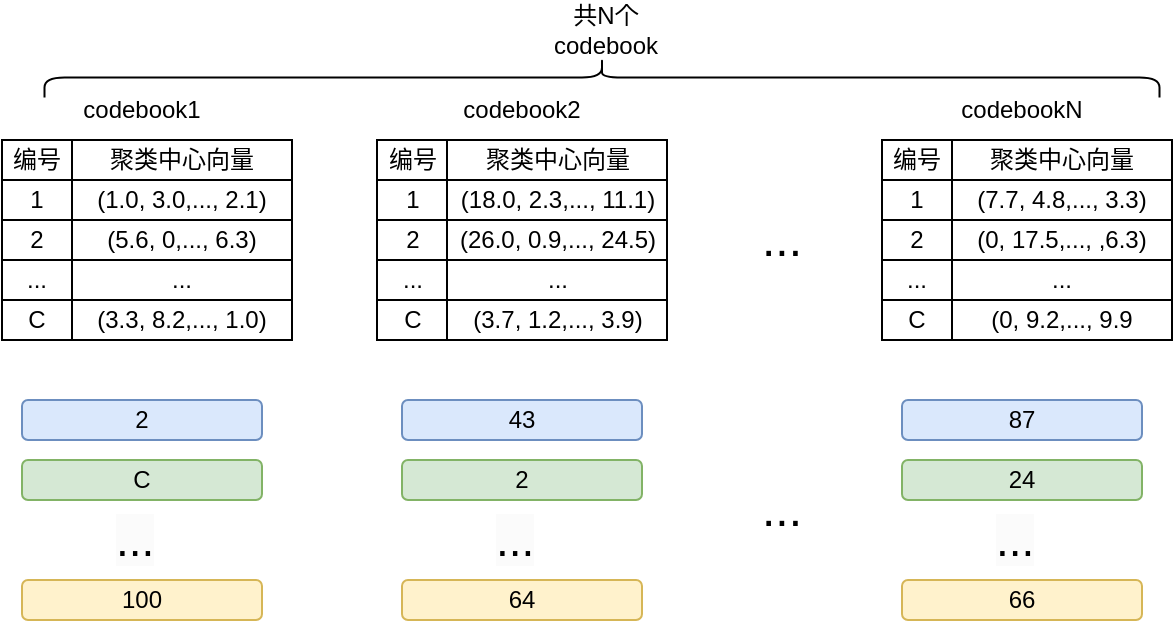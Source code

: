 <mxfile version="21.6.6" type="github">
  <diagram name="第 1 页" id="SKicSSFwOlTWrreZmX5g">
    <mxGraphModel dx="1050" dy="549" grid="1" gridSize="10" guides="1" tooltips="1" connect="1" arrows="1" fold="1" page="1" pageScale="1" pageWidth="827" pageHeight="1169" math="0" shadow="0">
      <root>
        <mxCell id="0" />
        <mxCell id="1" parent="0" />
        <mxCell id="8dvATs8xLb3km3vGGGbq-1" value="1" style="rounded=0;whiteSpace=wrap;html=1;" vertex="1" parent="1">
          <mxGeometry x="90" y="230" width="35" height="20" as="geometry" />
        </mxCell>
        <mxCell id="8dvATs8xLb3km3vGGGbq-2" value="(1.0, 3.0,..., 2.1)" style="rounded=0;whiteSpace=wrap;html=1;" vertex="1" parent="1">
          <mxGeometry x="125" y="230" width="110" height="20" as="geometry" />
        </mxCell>
        <mxCell id="8dvATs8xLb3km3vGGGbq-3" value="编号" style="rounded=0;whiteSpace=wrap;html=1;" vertex="1" parent="1">
          <mxGeometry x="90" y="210" width="35" height="20" as="geometry" />
        </mxCell>
        <mxCell id="8dvATs8xLb3km3vGGGbq-4" value="聚类中心向量" style="rounded=0;whiteSpace=wrap;html=1;" vertex="1" parent="1">
          <mxGeometry x="125" y="210" width="110" height="20" as="geometry" />
        </mxCell>
        <mxCell id="8dvATs8xLb3km3vGGGbq-5" value="2" style="rounded=0;whiteSpace=wrap;html=1;" vertex="1" parent="1">
          <mxGeometry x="90" y="250" width="35" height="20" as="geometry" />
        </mxCell>
        <mxCell id="8dvATs8xLb3km3vGGGbq-6" value="(5.6, 0,..., 6.3)" style="rounded=0;whiteSpace=wrap;html=1;" vertex="1" parent="1">
          <mxGeometry x="125" y="250" width="110" height="20" as="geometry" />
        </mxCell>
        <mxCell id="8dvATs8xLb3km3vGGGbq-7" value="..." style="rounded=0;whiteSpace=wrap;html=1;" vertex="1" parent="1">
          <mxGeometry x="90" y="270" width="35" height="20" as="geometry" />
        </mxCell>
        <mxCell id="8dvATs8xLb3km3vGGGbq-8" value="..." style="rounded=0;whiteSpace=wrap;html=1;" vertex="1" parent="1">
          <mxGeometry x="125" y="270" width="110" height="20" as="geometry" />
        </mxCell>
        <mxCell id="8dvATs8xLb3km3vGGGbq-9" value="C" style="rounded=0;whiteSpace=wrap;html=1;" vertex="1" parent="1">
          <mxGeometry x="90" y="290" width="35" height="20" as="geometry" />
        </mxCell>
        <mxCell id="8dvATs8xLb3km3vGGGbq-10" value="(3.3, 8.2,..., 1.0)" style="rounded=0;whiteSpace=wrap;html=1;" vertex="1" parent="1">
          <mxGeometry x="125" y="290" width="110" height="20" as="geometry" />
        </mxCell>
        <mxCell id="8dvATs8xLb3km3vGGGbq-11" value="codebook1" style="text;strokeColor=none;align=center;fillColor=none;html=1;verticalAlign=middle;whiteSpace=wrap;rounded=0;" vertex="1" parent="1">
          <mxGeometry x="130" y="180" width="60" height="30" as="geometry" />
        </mxCell>
        <mxCell id="8dvATs8xLb3km3vGGGbq-12" value="1" style="rounded=0;whiteSpace=wrap;html=1;" vertex="1" parent="1">
          <mxGeometry x="277.5" y="230" width="35" height="20" as="geometry" />
        </mxCell>
        <mxCell id="8dvATs8xLb3km3vGGGbq-13" value="(18.0, 2.3,..., 11.1)" style="rounded=0;whiteSpace=wrap;html=1;" vertex="1" parent="1">
          <mxGeometry x="312.5" y="230" width="110" height="20" as="geometry" />
        </mxCell>
        <mxCell id="8dvATs8xLb3km3vGGGbq-14" value="编号" style="rounded=0;whiteSpace=wrap;html=1;" vertex="1" parent="1">
          <mxGeometry x="277.5" y="210" width="35" height="20" as="geometry" />
        </mxCell>
        <mxCell id="8dvATs8xLb3km3vGGGbq-15" value="聚类中心向量" style="rounded=0;whiteSpace=wrap;html=1;" vertex="1" parent="1">
          <mxGeometry x="312.5" y="210" width="110" height="20" as="geometry" />
        </mxCell>
        <mxCell id="8dvATs8xLb3km3vGGGbq-16" value="2" style="rounded=0;whiteSpace=wrap;html=1;" vertex="1" parent="1">
          <mxGeometry x="277.5" y="250" width="35" height="20" as="geometry" />
        </mxCell>
        <mxCell id="8dvATs8xLb3km3vGGGbq-17" value="(26.0, 0.9,..., 24.5)" style="rounded=0;whiteSpace=wrap;html=1;" vertex="1" parent="1">
          <mxGeometry x="312.5" y="250" width="110" height="20" as="geometry" />
        </mxCell>
        <mxCell id="8dvATs8xLb3km3vGGGbq-18" value="..." style="rounded=0;whiteSpace=wrap;html=1;" vertex="1" parent="1">
          <mxGeometry x="277.5" y="270" width="35" height="20" as="geometry" />
        </mxCell>
        <mxCell id="8dvATs8xLb3km3vGGGbq-19" value="..." style="rounded=0;whiteSpace=wrap;html=1;" vertex="1" parent="1">
          <mxGeometry x="312.5" y="270" width="110" height="20" as="geometry" />
        </mxCell>
        <mxCell id="8dvATs8xLb3km3vGGGbq-20" value="C" style="rounded=0;whiteSpace=wrap;html=1;" vertex="1" parent="1">
          <mxGeometry x="277.5" y="290" width="35" height="20" as="geometry" />
        </mxCell>
        <mxCell id="8dvATs8xLb3km3vGGGbq-21" value="(3.7, 1.2,..., 3.9)" style="rounded=0;whiteSpace=wrap;html=1;" vertex="1" parent="1">
          <mxGeometry x="312.5" y="290" width="110" height="20" as="geometry" />
        </mxCell>
        <mxCell id="8dvATs8xLb3km3vGGGbq-22" value="codebook2" style="text;strokeColor=none;align=center;fillColor=none;html=1;verticalAlign=middle;whiteSpace=wrap;rounded=0;" vertex="1" parent="1">
          <mxGeometry x="320" y="180" width="60" height="30" as="geometry" />
        </mxCell>
        <mxCell id="8dvATs8xLb3km3vGGGbq-23" value="1" style="rounded=0;whiteSpace=wrap;html=1;" vertex="1" parent="1">
          <mxGeometry x="530" y="230" width="35" height="20" as="geometry" />
        </mxCell>
        <mxCell id="8dvATs8xLb3km3vGGGbq-24" value="(7.7, 4.8,..., 3.3)" style="rounded=0;whiteSpace=wrap;html=1;" vertex="1" parent="1">
          <mxGeometry x="565" y="230" width="110" height="20" as="geometry" />
        </mxCell>
        <mxCell id="8dvATs8xLb3km3vGGGbq-25" value="编号" style="rounded=0;whiteSpace=wrap;html=1;" vertex="1" parent="1">
          <mxGeometry x="530" y="210" width="35" height="20" as="geometry" />
        </mxCell>
        <mxCell id="8dvATs8xLb3km3vGGGbq-26" value="聚类中心向量" style="rounded=0;whiteSpace=wrap;html=1;" vertex="1" parent="1">
          <mxGeometry x="565" y="210" width="110" height="20" as="geometry" />
        </mxCell>
        <mxCell id="8dvATs8xLb3km3vGGGbq-27" value="2" style="rounded=0;whiteSpace=wrap;html=1;" vertex="1" parent="1">
          <mxGeometry x="530" y="250" width="35" height="20" as="geometry" />
        </mxCell>
        <mxCell id="8dvATs8xLb3km3vGGGbq-28" value="(0, 17.5,..., ,6.3)" style="rounded=0;whiteSpace=wrap;html=1;" vertex="1" parent="1">
          <mxGeometry x="565" y="250" width="110" height="20" as="geometry" />
        </mxCell>
        <mxCell id="8dvATs8xLb3km3vGGGbq-29" value="..." style="rounded=0;whiteSpace=wrap;html=1;" vertex="1" parent="1">
          <mxGeometry x="530" y="270" width="35" height="20" as="geometry" />
        </mxCell>
        <mxCell id="8dvATs8xLb3km3vGGGbq-30" value="..." style="rounded=0;whiteSpace=wrap;html=1;" vertex="1" parent="1">
          <mxGeometry x="565" y="270" width="110" height="20" as="geometry" />
        </mxCell>
        <mxCell id="8dvATs8xLb3km3vGGGbq-31" value="C" style="rounded=0;whiteSpace=wrap;html=1;" vertex="1" parent="1">
          <mxGeometry x="530" y="290" width="35" height="20" as="geometry" />
        </mxCell>
        <mxCell id="8dvATs8xLb3km3vGGGbq-32" value="(0, 9.2,..., 9.9" style="rounded=0;whiteSpace=wrap;html=1;" vertex="1" parent="1">
          <mxGeometry x="565" y="290" width="110" height="20" as="geometry" />
        </mxCell>
        <mxCell id="8dvATs8xLb3km3vGGGbq-33" value="codebookN" style="text;strokeColor=none;align=center;fillColor=none;html=1;verticalAlign=middle;whiteSpace=wrap;rounded=0;" vertex="1" parent="1">
          <mxGeometry x="570" y="180" width="60" height="30" as="geometry" />
        </mxCell>
        <mxCell id="8dvATs8xLb3km3vGGGbq-34" value="&lt;font style=&quot;font-size: 24px;&quot;&gt;...&lt;/font&gt;" style="text;strokeColor=none;align=center;fillColor=none;html=1;verticalAlign=middle;whiteSpace=wrap;rounded=0;" vertex="1" parent="1">
          <mxGeometry x="450" y="245" width="60" height="30" as="geometry" />
        </mxCell>
        <mxCell id="8dvATs8xLb3km3vGGGbq-35" value="2" style="rounded=1;whiteSpace=wrap;html=1;fillColor=#dae8fc;strokeColor=#6c8ebf;" vertex="1" parent="1">
          <mxGeometry x="100" y="340" width="120" height="20" as="geometry" />
        </mxCell>
        <mxCell id="8dvATs8xLb3km3vGGGbq-36" value="C" style="rounded=1;whiteSpace=wrap;html=1;fillColor=#d5e8d4;strokeColor=#82b366;" vertex="1" parent="1">
          <mxGeometry x="100" y="370" width="120" height="20" as="geometry" />
        </mxCell>
        <mxCell id="8dvATs8xLb3km3vGGGbq-37" value="100" style="rounded=1;whiteSpace=wrap;html=1;fillColor=#fff2cc;strokeColor=#d6b656;" vertex="1" parent="1">
          <mxGeometry x="100" y="430" width="120" height="20" as="geometry" />
        </mxCell>
        <mxCell id="8dvATs8xLb3km3vGGGbq-38" value="&lt;span style=&quot;color: rgb(0, 0, 0); font-family: Helvetica; font-size: 23px; font-style: normal; font-variant-ligatures: normal; font-variant-caps: normal; font-weight: 400; letter-spacing: normal; orphans: 2; text-align: center; text-indent: 0px; text-transform: none; widows: 2; word-spacing: 0px; -webkit-text-stroke-width: 0px; background-color: rgb(251, 251, 251); text-decoration-thickness: initial; text-decoration-style: initial; text-decoration-color: initial; float: none; display: inline !important;&quot;&gt;...&lt;/span&gt;" style="text;whiteSpace=wrap;html=1;" vertex="1" parent="1">
          <mxGeometry x="145" y="390" width="30" height="20" as="geometry" />
        </mxCell>
        <mxCell id="8dvATs8xLb3km3vGGGbq-39" value="43" style="rounded=1;whiteSpace=wrap;html=1;fillColor=#dae8fc;strokeColor=#6c8ebf;" vertex="1" parent="1">
          <mxGeometry x="290" y="340" width="120" height="20" as="geometry" />
        </mxCell>
        <mxCell id="8dvATs8xLb3km3vGGGbq-40" value="2" style="rounded=1;whiteSpace=wrap;html=1;fillColor=#d5e8d4;strokeColor=#82b366;" vertex="1" parent="1">
          <mxGeometry x="290" y="370" width="120" height="20" as="geometry" />
        </mxCell>
        <mxCell id="8dvATs8xLb3km3vGGGbq-41" value="64" style="rounded=1;whiteSpace=wrap;html=1;fillColor=#fff2cc;strokeColor=#d6b656;" vertex="1" parent="1">
          <mxGeometry x="290" y="430" width="120" height="20" as="geometry" />
        </mxCell>
        <mxCell id="8dvATs8xLb3km3vGGGbq-42" value="&lt;span style=&quot;color: rgb(0, 0, 0); font-family: Helvetica; font-size: 23px; font-style: normal; font-variant-ligatures: normal; font-variant-caps: normal; font-weight: 400; letter-spacing: normal; orphans: 2; text-align: center; text-indent: 0px; text-transform: none; widows: 2; word-spacing: 0px; -webkit-text-stroke-width: 0px; background-color: rgb(251, 251, 251); text-decoration-thickness: initial; text-decoration-style: initial; text-decoration-color: initial; float: none; display: inline !important;&quot;&gt;...&lt;/span&gt;" style="text;whiteSpace=wrap;html=1;" vertex="1" parent="1">
          <mxGeometry x="335" y="390" width="30" height="20" as="geometry" />
        </mxCell>
        <mxCell id="8dvATs8xLb3km3vGGGbq-43" value="87" style="rounded=1;whiteSpace=wrap;html=1;fillColor=#dae8fc;strokeColor=#6c8ebf;" vertex="1" parent="1">
          <mxGeometry x="540" y="340" width="120" height="20" as="geometry" />
        </mxCell>
        <mxCell id="8dvATs8xLb3km3vGGGbq-44" value="24" style="rounded=1;whiteSpace=wrap;html=1;fillColor=#d5e8d4;strokeColor=#82b366;" vertex="1" parent="1">
          <mxGeometry x="540" y="370" width="120" height="20" as="geometry" />
        </mxCell>
        <mxCell id="8dvATs8xLb3km3vGGGbq-45" value="66" style="rounded=1;whiteSpace=wrap;html=1;fillColor=#fff2cc;strokeColor=#d6b656;" vertex="1" parent="1">
          <mxGeometry x="540" y="430" width="120" height="20" as="geometry" />
        </mxCell>
        <mxCell id="8dvATs8xLb3km3vGGGbq-46" value="&lt;span style=&quot;color: rgb(0, 0, 0); font-family: Helvetica; font-size: 23px; font-style: normal; font-variant-ligatures: normal; font-variant-caps: normal; font-weight: 400; letter-spacing: normal; orphans: 2; text-align: center; text-indent: 0px; text-transform: none; widows: 2; word-spacing: 0px; -webkit-text-stroke-width: 0px; background-color: rgb(251, 251, 251); text-decoration-thickness: initial; text-decoration-style: initial; text-decoration-color: initial; float: none; display: inline !important;&quot;&gt;...&lt;/span&gt;" style="text;whiteSpace=wrap;html=1;" vertex="1" parent="1">
          <mxGeometry x="585" y="390" width="30" height="20" as="geometry" />
        </mxCell>
        <mxCell id="8dvATs8xLb3km3vGGGbq-47" value="&lt;font style=&quot;font-size: 24px;&quot;&gt;...&lt;/font&gt;" style="text;strokeColor=none;align=center;fillColor=none;html=1;verticalAlign=middle;whiteSpace=wrap;rounded=0;" vertex="1" parent="1">
          <mxGeometry x="450" y="380" width="60" height="30" as="geometry" />
        </mxCell>
        <mxCell id="8dvATs8xLb3km3vGGGbq-48" value="" style="shape=curlyBracket;whiteSpace=wrap;html=1;rounded=1;flipH=1;labelPosition=right;verticalLabelPosition=middle;align=left;verticalAlign=middle;rotation=-90;" vertex="1" parent="1">
          <mxGeometry x="380" y="-100" width="20" height="557.5" as="geometry" />
        </mxCell>
        <mxCell id="8dvATs8xLb3km3vGGGbq-50" value="共N个codebook" style="text;strokeColor=none;align=center;fillColor=none;html=1;verticalAlign=middle;whiteSpace=wrap;rounded=0;" vertex="1" parent="1">
          <mxGeometry x="354" y="140" width="76" height="30" as="geometry" />
        </mxCell>
      </root>
    </mxGraphModel>
  </diagram>
</mxfile>
